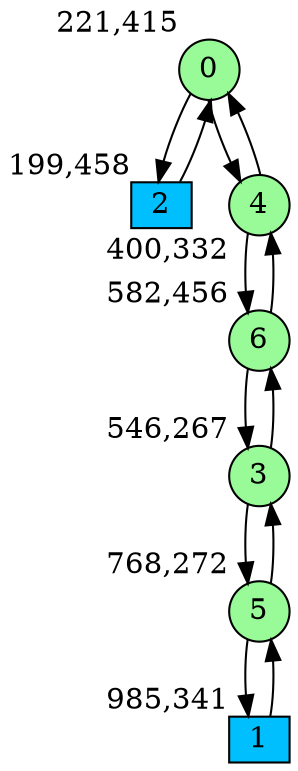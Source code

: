digraph G {
graph [bgcolor=white]
node [shape=circle, style = filled, fillcolor=white,fixedsize=true, width=0.4, height=0.3 ]
0[xlabel="221,415", pos = "0.34375,0.671875!", fillcolor=palegreen ];
1[xlabel="985,341", pos = "12.2813,1.82813!", fillcolor=deepskyblue, shape=box ];
2[xlabel="199,458", pos = "0,0!", fillcolor=deepskyblue, shape=box ];
3[xlabel="546,267", pos = "5.42188,2.98438!", fillcolor=palegreen ];
4[xlabel="400,332", pos = "3.14063,1.96875!", fillcolor=palegreen ];
5[xlabel="768,272", pos = "8.89063,2.90625!", fillcolor=palegreen ];
6[xlabel="582,456", pos = "5.98438,0.03125!", fillcolor=palegreen ];
0->4 ;
0->2 ;
1->5 ;
2->0 ;
3->5 ;
3->6 ;
4->0 ;
4->6 ;
5->3 ;
5->1 ;
6->3 ;
6->4 ;
}
